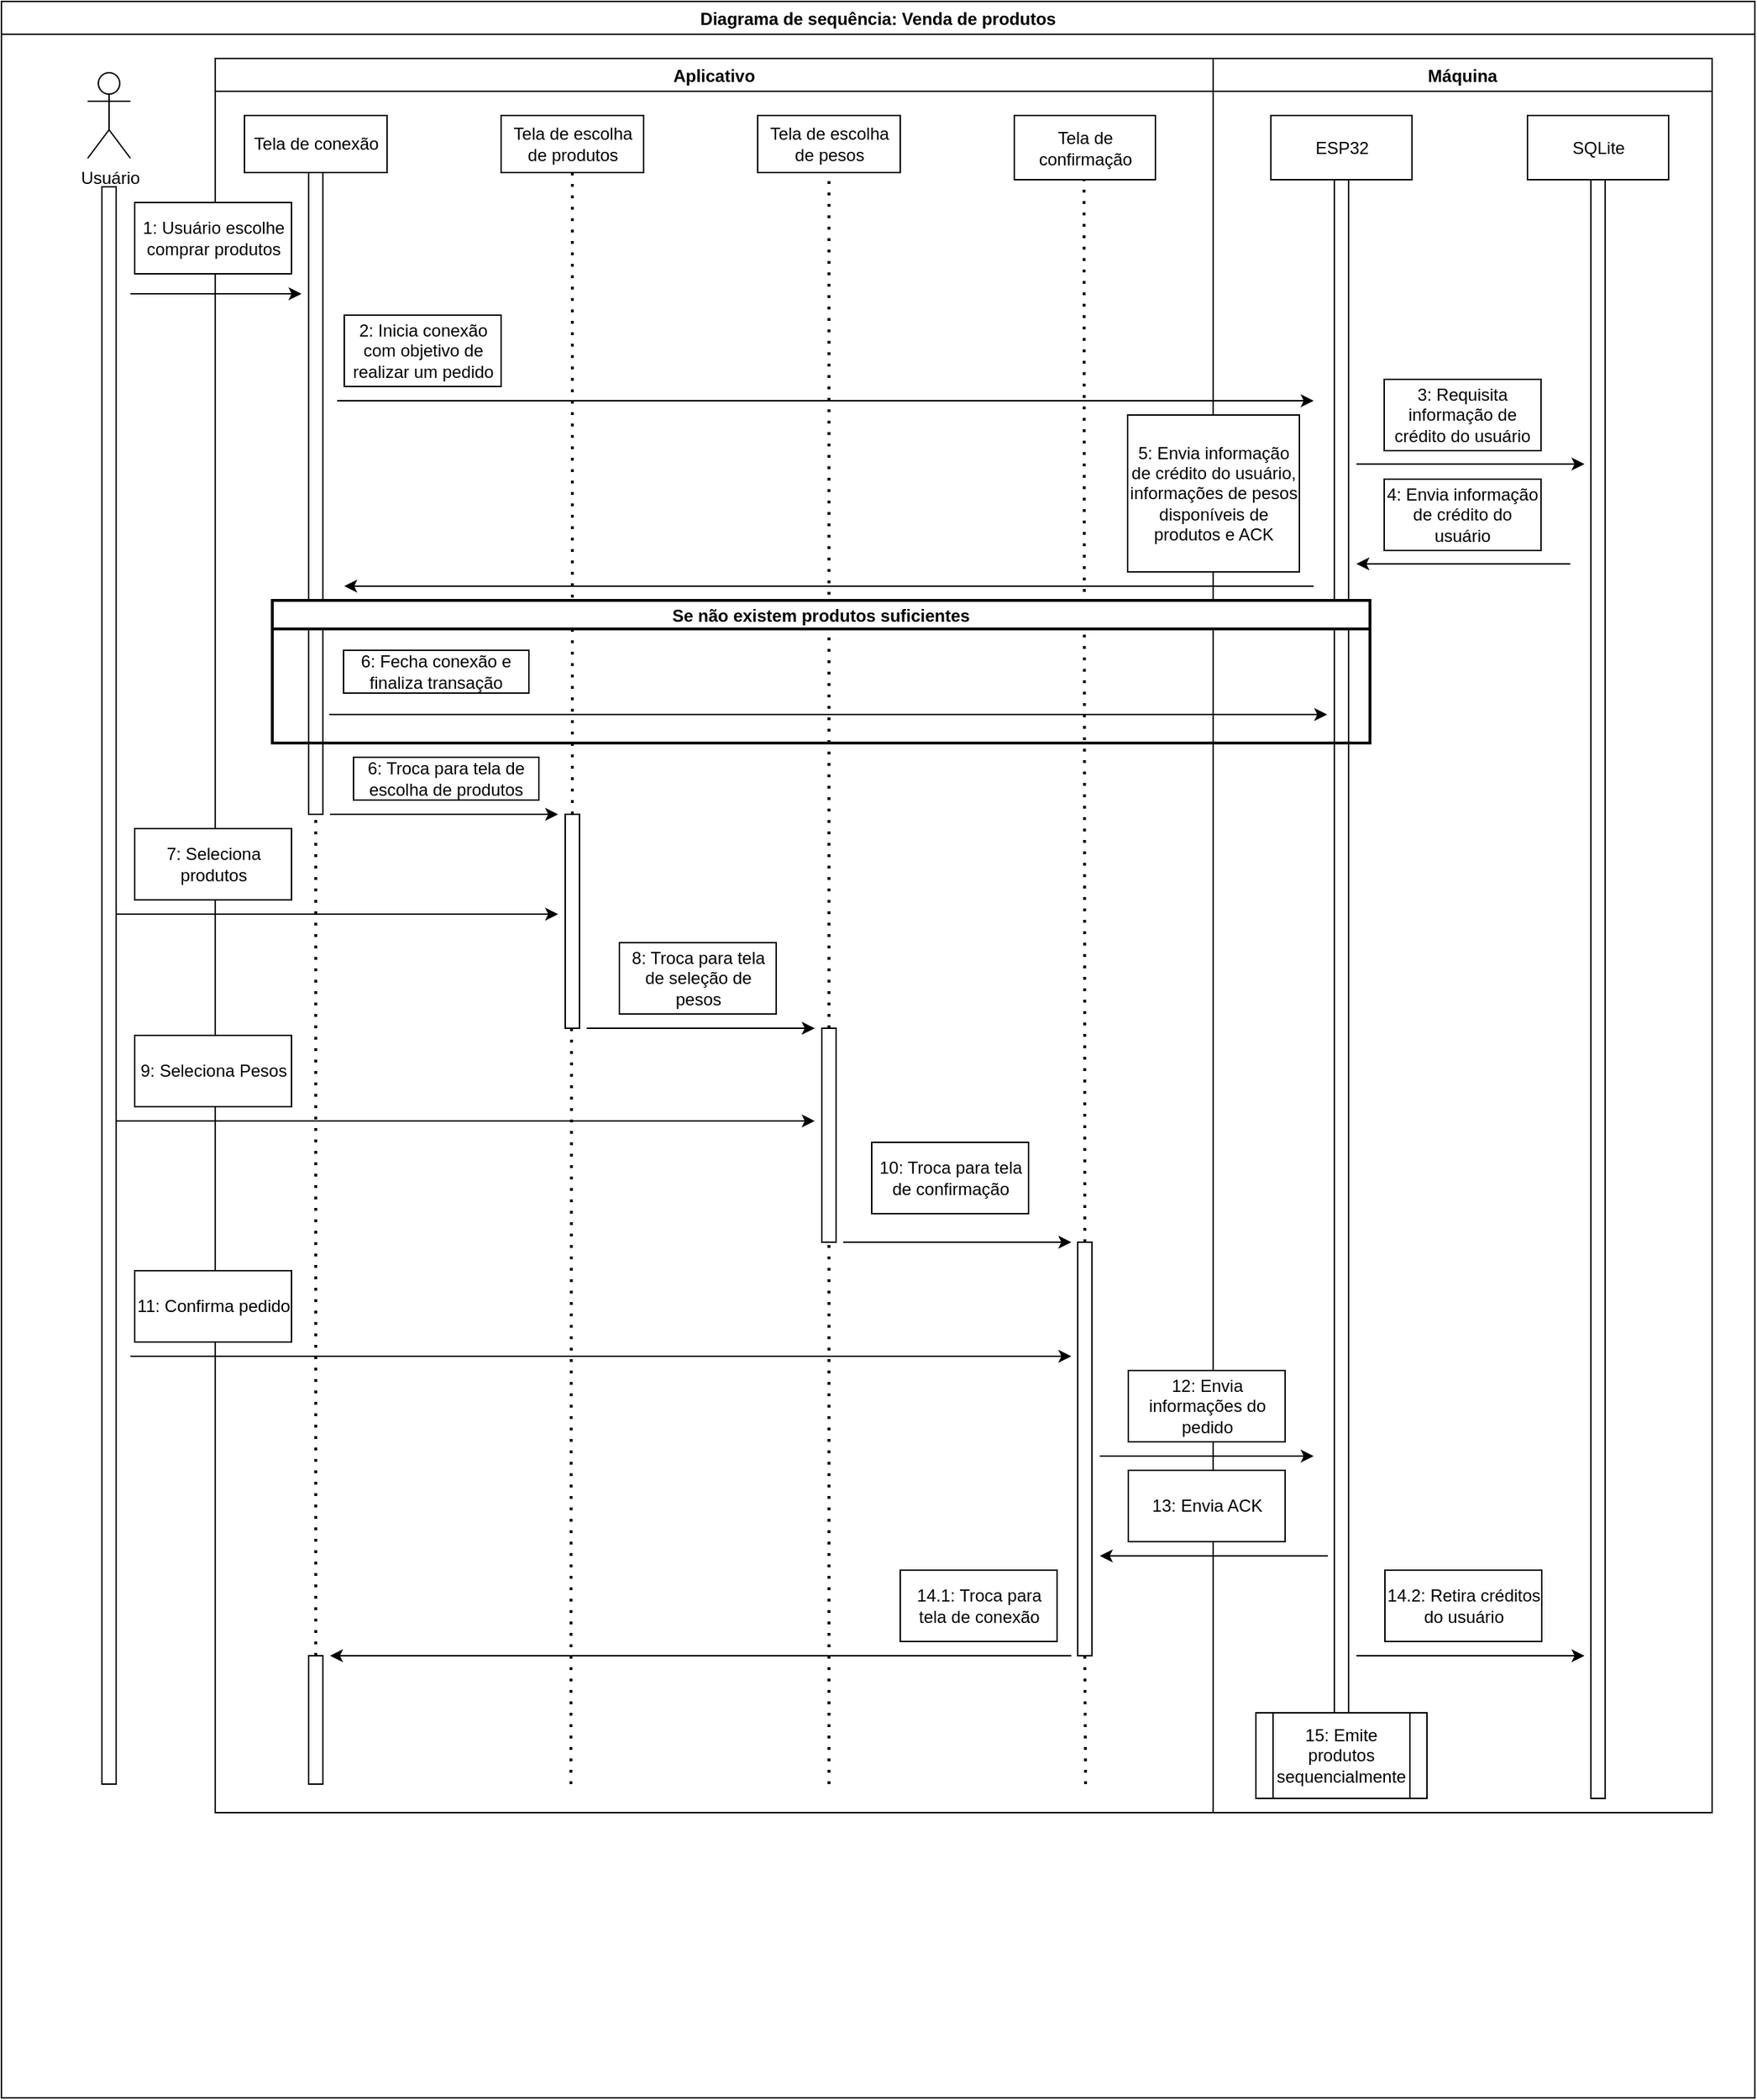 <mxfile version="17.4.2" type="device"><diagram id="Yp1EYoUM_aCPPthsGW_I" name="Page-1"><mxGraphModel dx="1422" dy="1615" grid="1" gridSize="10" guides="1" tooltips="1" connect="1" arrows="1" fold="1" page="1" pageScale="1" pageWidth="700" pageHeight="750" math="0" shadow="0"><root><mxCell id="0"/><mxCell id="1" parent="0"/><mxCell id="CkIpjcjl6cpS81yRVlrR-56" value="Diagrama de sequência: Venda de produtos" style="swimlane;" parent="1" vertex="1"><mxGeometry y="-10" width="1230" height="1470" as="geometry"/></mxCell><mxCell id="CkIpjcjl6cpS81yRVlrR-14" value="" style="rounded=0;whiteSpace=wrap;html=1;" parent="CkIpjcjl6cpS81yRVlrR-56" vertex="1"><mxGeometry x="935" y="125" width="10" height="1075" as="geometry"/></mxCell><mxCell id="CkIpjcjl6cpS81yRVlrR-31" value="" style="endArrow=none;dashed=1;html=1;dashPattern=1 3;strokeWidth=2;rounded=0;entryX=0.5;entryY=1;entryDx=0;entryDy=0;exitX=0.5;exitY=0;exitDx=0;exitDy=0;" parent="CkIpjcjl6cpS81yRVlrR-56" source="CkIpjcjl6cpS81yRVlrR-30" target="CkIpjcjl6cpS81yRVlrR-4" edge="1"><mxGeometry width="50" height="50" relative="1" as="geometry"><mxPoint x="640.5" y="580" as="sourcePoint"/><mxPoint x="690.5" y="530" as="targetPoint"/></mxGeometry></mxCell><mxCell id="CkIpjcjl6cpS81yRVlrR-37" value="" style="endArrow=none;dashed=1;html=1;dashPattern=1 3;strokeWidth=2;rounded=0;entryX=0.5;entryY=1;entryDx=0;entryDy=0;exitX=0.5;exitY=0;exitDx=0;exitDy=0;" parent="CkIpjcjl6cpS81yRVlrR-56" source="CkIpjcjl6cpS81yRVlrR-36" edge="1"><mxGeometry width="50" height="50" relative="1" as="geometry"><mxPoint x="759.41" y="720" as="sourcePoint"/><mxPoint x="759.41" y="120" as="targetPoint"/></mxGeometry></mxCell><mxCell id="CkIpjcjl6cpS81yRVlrR-24" value="" style="endArrow=none;dashed=1;html=1;dashPattern=1 3;strokeWidth=2;rounded=0;entryX=0.5;entryY=1;entryDx=0;entryDy=0;" parent="CkIpjcjl6cpS81yRVlrR-56" target="CkIpjcjl6cpS81yRVlrR-3" edge="1"><mxGeometry width="50" height="50" relative="1" as="geometry"><mxPoint x="400.5" y="570" as="sourcePoint"/><mxPoint x="590.5" y="440" as="targetPoint"/></mxGeometry></mxCell><mxCell id="CkIpjcjl6cpS81yRVlrR-61" value="Máquina" style="swimlane;" parent="CkIpjcjl6cpS81yRVlrR-56" vertex="1"><mxGeometry x="850" y="40" width="350" height="1230" as="geometry"/></mxCell><mxCell id="CkIpjcjl6cpS81yRVlrR-16" value="3: Requisita informação de crédito do usuário" style="rounded=0;whiteSpace=wrap;html=1;" parent="CkIpjcjl6cpS81yRVlrR-61" vertex="1"><mxGeometry x="120" y="225" width="110" height="50" as="geometry"/></mxCell><mxCell id="CkIpjcjl6cpS81yRVlrR-18" value="4: Envia informação de crédito do usuário" style="rounded=0;whiteSpace=wrap;html=1;" parent="CkIpjcjl6cpS81yRVlrR-61" vertex="1"><mxGeometry x="120" y="295" width="110" height="50" as="geometry"/></mxCell><mxCell id="CkIpjcjl6cpS81yRVlrR-19" value="" style="endArrow=classic;html=1;rounded=0;" parent="CkIpjcjl6cpS81yRVlrR-61" edge="1"><mxGeometry width="50" height="50" relative="1" as="geometry"><mxPoint x="250.5" y="354.38" as="sourcePoint"/><mxPoint x="100.5" y="354.38" as="targetPoint"/></mxGeometry></mxCell><mxCell id="CkIpjcjl6cpS81yRVlrR-17" value="" style="endArrow=classic;html=1;rounded=0;" parent="CkIpjcjl6cpS81yRVlrR-61" edge="1"><mxGeometry width="50" height="50" relative="1" as="geometry"><mxPoint x="100.5" y="284.38" as="sourcePoint"/><mxPoint x="260.5" y="284.38" as="targetPoint"/></mxGeometry></mxCell><mxCell id="CkIpjcjl6cpS81yRVlrR-59" value="Aplicativo" style="swimlane;" parent="CkIpjcjl6cpS81yRVlrR-56" vertex="1"><mxGeometry x="150" y="40" width="700" height="1230" as="geometry"/></mxCell><mxCell id="CkIpjcjl6cpS81yRVlrR-20" value="5: Envia informação de crédito do usuário, informações de pesos disponíveis de produtos e ACK" style="rounded=0;whiteSpace=wrap;html=1;" parent="CkIpjcjl6cpS81yRVlrR-59" vertex="1"><mxGeometry x="640" y="250" width="120.5" height="110" as="geometry"/></mxCell><mxCell id="CkIpjcjl6cpS81yRVlrR-21" value="" style="endArrow=classic;html=1;rounded=0;" parent="CkIpjcjl6cpS81yRVlrR-59" edge="1"><mxGeometry width="50" height="50" relative="1" as="geometry"><mxPoint x="770.5" y="370" as="sourcePoint"/><mxPoint x="90.5" y="370" as="targetPoint"/></mxGeometry></mxCell><mxCell id="CkIpjcjl6cpS81yRVlrR-10" value="" style="rounded=0;whiteSpace=wrap;html=1;" parent="CkIpjcjl6cpS81yRVlrR-59" vertex="1"><mxGeometry x="65.5" y="80" width="10" height="450" as="geometry"/></mxCell><mxCell id="CkIpjcjl6cpS81yRVlrR-25" value="" style="rounded=0;whiteSpace=wrap;html=1;" parent="CkIpjcjl6cpS81yRVlrR-59" vertex="1"><mxGeometry x="245.5" y="530" width="10" height="150" as="geometry"/></mxCell><mxCell id="CkIpjcjl6cpS81yRVlrR-22" value="6: Troca para tela de escolha de produtos" style="rounded=0;whiteSpace=wrap;html=1;" parent="CkIpjcjl6cpS81yRVlrR-59" vertex="1"><mxGeometry x="97" y="490" width="130" height="30" as="geometry"/></mxCell><mxCell id="sTAr-HvkeZ-XtDO3QAVs-3" value="Se não existem produtos suficientes" style="swimlane;rounded=0;strokeWidth=2;swimlaneLine=1;startSize=20;" vertex="1" parent="CkIpjcjl6cpS81yRVlrR-59"><mxGeometry x="40" y="380" width="770" height="100" as="geometry"/></mxCell><mxCell id="sTAr-HvkeZ-XtDO3QAVs-7" value="" style="endArrow=classic;html=1;rounded=0;edgeStyle=orthogonalEdgeStyle;" edge="1" parent="sTAr-HvkeZ-XtDO3QAVs-3"><mxGeometry width="50" height="50" relative="1" as="geometry"><mxPoint x="40" y="80" as="sourcePoint"/><mxPoint x="740" y="80" as="targetPoint"/></mxGeometry></mxCell><mxCell id="sTAr-HvkeZ-XtDO3QAVs-6" value="6: Fecha conexão e finaliza transação" style="rounded=0;whiteSpace=wrap;html=1;" vertex="1" parent="sTAr-HvkeZ-XtDO3QAVs-3"><mxGeometry x="50" y="35" width="130" height="30" as="geometry"/></mxCell><mxCell id="CkIpjcjl6cpS81yRVlrR-1" value="Usuário" style="shape=umlActor;verticalLabelPosition=bottom;verticalAlign=top;html=1;outlineConnect=0;" parent="CkIpjcjl6cpS81yRVlrR-56" vertex="1"><mxGeometry x="60.5" y="50" width="30" height="60" as="geometry"/></mxCell><mxCell id="CkIpjcjl6cpS81yRVlrR-2" value="Tela de conexão" style="rounded=0;whiteSpace=wrap;html=1;" parent="CkIpjcjl6cpS81yRVlrR-56" vertex="1"><mxGeometry x="170.5" y="80" width="100" height="40" as="geometry"/></mxCell><mxCell id="CkIpjcjl6cpS81yRVlrR-3" value="Tela de escolha de produtos" style="rounded=0;whiteSpace=wrap;html=1;" parent="CkIpjcjl6cpS81yRVlrR-56" vertex="1"><mxGeometry x="350.5" y="80" width="100" height="40" as="geometry"/></mxCell><mxCell id="CkIpjcjl6cpS81yRVlrR-4" value="Tela de escolha de pesos" style="rounded=0;whiteSpace=wrap;html=1;" parent="CkIpjcjl6cpS81yRVlrR-56" vertex="1"><mxGeometry x="530.5" y="80" width="100" height="40" as="geometry"/></mxCell><mxCell id="CkIpjcjl6cpS81yRVlrR-5" value="Tela de confirmação" style="rounded=0;whiteSpace=wrap;html=1;" parent="CkIpjcjl6cpS81yRVlrR-56" vertex="1"><mxGeometry x="710.5" y="80" width="99" height="45" as="geometry"/></mxCell><mxCell id="CkIpjcjl6cpS81yRVlrR-6" value="ESP32" style="rounded=0;whiteSpace=wrap;html=1;" parent="CkIpjcjl6cpS81yRVlrR-56" vertex="1"><mxGeometry x="890.5" y="80" width="99" height="45" as="geometry"/></mxCell><mxCell id="CkIpjcjl6cpS81yRVlrR-7" value="SQLite" style="rounded=0;whiteSpace=wrap;html=1;" parent="CkIpjcjl6cpS81yRVlrR-56" vertex="1"><mxGeometry x="1070.5" y="80" width="99" height="45" as="geometry"/></mxCell><mxCell id="CkIpjcjl6cpS81yRVlrR-8" value="" style="rounded=0;whiteSpace=wrap;html=1;" parent="CkIpjcjl6cpS81yRVlrR-56" vertex="1"><mxGeometry x="70.5" y="130" width="10" height="1120" as="geometry"/></mxCell><mxCell id="CkIpjcjl6cpS81yRVlrR-9" value="1: Usuário escolhe comprar produtos" style="rounded=0;whiteSpace=wrap;html=1;" parent="CkIpjcjl6cpS81yRVlrR-56" vertex="1"><mxGeometry x="93.5" y="141" width="110" height="50" as="geometry"/></mxCell><mxCell id="CkIpjcjl6cpS81yRVlrR-11" value="" style="endArrow=classic;html=1;rounded=0;" parent="CkIpjcjl6cpS81yRVlrR-56" edge="1"><mxGeometry width="50" height="50" relative="1" as="geometry"><mxPoint x="90.5" y="205" as="sourcePoint"/><mxPoint x="210.5" y="205" as="targetPoint"/></mxGeometry></mxCell><mxCell id="CkIpjcjl6cpS81yRVlrR-12" value="2: Inicia conexão com objetivo de realizar um pedido" style="rounded=0;whiteSpace=wrap;html=1;" parent="CkIpjcjl6cpS81yRVlrR-56" vertex="1"><mxGeometry x="240.5" y="220" width="110" height="50" as="geometry"/></mxCell><mxCell id="CkIpjcjl6cpS81yRVlrR-13" value="" style="endArrow=classic;html=1;rounded=0;" parent="CkIpjcjl6cpS81yRVlrR-56" edge="1"><mxGeometry width="50" height="50" relative="1" as="geometry"><mxPoint x="235.5" y="280" as="sourcePoint"/><mxPoint x="920.5" y="280" as="targetPoint"/></mxGeometry></mxCell><mxCell id="CkIpjcjl6cpS81yRVlrR-15" value="" style="rounded=0;whiteSpace=wrap;html=1;" parent="CkIpjcjl6cpS81yRVlrR-56" vertex="1"><mxGeometry x="1115" y="125" width="10" height="1135" as="geometry"/></mxCell><mxCell id="CkIpjcjl6cpS81yRVlrR-23" value="" style="endArrow=classic;html=1;rounded=0;" parent="CkIpjcjl6cpS81yRVlrR-56" edge="1"><mxGeometry width="50" height="50" relative="1" as="geometry"><mxPoint x="230.5" y="570" as="sourcePoint"/><mxPoint x="390.5" y="570" as="targetPoint"/></mxGeometry></mxCell><mxCell id="CkIpjcjl6cpS81yRVlrR-26" value="7: Seleciona produtos" style="rounded=0;whiteSpace=wrap;html=1;" parent="CkIpjcjl6cpS81yRVlrR-56" vertex="1"><mxGeometry x="93.5" y="580" width="110" height="50" as="geometry"/></mxCell><mxCell id="CkIpjcjl6cpS81yRVlrR-27" value="" style="endArrow=classic;html=1;rounded=0;" parent="CkIpjcjl6cpS81yRVlrR-56" edge="1"><mxGeometry width="50" height="50" relative="1" as="geometry"><mxPoint x="80.5" y="640" as="sourcePoint"/><mxPoint x="390.5" y="640" as="targetPoint"/></mxGeometry></mxCell><mxCell id="CkIpjcjl6cpS81yRVlrR-28" value="8: Troca para tela de seleção de pesos" style="rounded=0;whiteSpace=wrap;html=1;" parent="CkIpjcjl6cpS81yRVlrR-56" vertex="1"><mxGeometry x="433.5" y="660" width="110" height="50" as="geometry"/></mxCell><mxCell id="CkIpjcjl6cpS81yRVlrR-29" value="" style="endArrow=classic;html=1;rounded=0;" parent="CkIpjcjl6cpS81yRVlrR-56" edge="1"><mxGeometry width="50" height="50" relative="1" as="geometry"><mxPoint x="410.5" y="720" as="sourcePoint"/><mxPoint x="570.5" y="720" as="targetPoint"/></mxGeometry></mxCell><mxCell id="CkIpjcjl6cpS81yRVlrR-30" value="" style="rounded=0;whiteSpace=wrap;html=1;" parent="CkIpjcjl6cpS81yRVlrR-56" vertex="1"><mxGeometry x="575.5" y="720" width="10" height="150" as="geometry"/></mxCell><mxCell id="CkIpjcjl6cpS81yRVlrR-32" value="9: Seleciona Pesos" style="rounded=0;whiteSpace=wrap;html=1;" parent="CkIpjcjl6cpS81yRVlrR-56" vertex="1"><mxGeometry x="93.5" y="725" width="110" height="50" as="geometry"/></mxCell><mxCell id="CkIpjcjl6cpS81yRVlrR-33" value="" style="endArrow=classic;html=1;rounded=0;" parent="CkIpjcjl6cpS81yRVlrR-56" edge="1"><mxGeometry width="50" height="50" relative="1" as="geometry"><mxPoint x="80.5" y="785" as="sourcePoint"/><mxPoint x="570.5" y="785" as="targetPoint"/></mxGeometry></mxCell><mxCell id="CkIpjcjl6cpS81yRVlrR-34" value="10: Troca para tela de confirmação" style="rounded=0;whiteSpace=wrap;html=1;" parent="CkIpjcjl6cpS81yRVlrR-56" vertex="1"><mxGeometry x="610.5" y="800" width="110" height="50" as="geometry"/></mxCell><mxCell id="CkIpjcjl6cpS81yRVlrR-35" value="" style="endArrow=classic;html=1;rounded=0;" parent="CkIpjcjl6cpS81yRVlrR-56" edge="1"><mxGeometry width="50" height="50" relative="1" as="geometry"><mxPoint x="590.5" y="870" as="sourcePoint"/><mxPoint x="750.5" y="870" as="targetPoint"/></mxGeometry></mxCell><mxCell id="CkIpjcjl6cpS81yRVlrR-36" value="" style="rounded=0;whiteSpace=wrap;html=1;" parent="CkIpjcjl6cpS81yRVlrR-56" vertex="1"><mxGeometry x="755" y="870" width="10" height="290" as="geometry"/></mxCell><mxCell id="CkIpjcjl6cpS81yRVlrR-38" value="11: Confirma pedido" style="rounded=0;whiteSpace=wrap;html=1;" parent="CkIpjcjl6cpS81yRVlrR-56" vertex="1"><mxGeometry x="93.5" y="890" width="110" height="50" as="geometry"/></mxCell><mxCell id="CkIpjcjl6cpS81yRVlrR-39" value="" style="endArrow=classic;html=1;rounded=0;" parent="CkIpjcjl6cpS81yRVlrR-56" edge="1"><mxGeometry width="50" height="50" relative="1" as="geometry"><mxPoint x="90.5" y="950" as="sourcePoint"/><mxPoint x="750.5" y="950" as="targetPoint"/></mxGeometry></mxCell><mxCell id="CkIpjcjl6cpS81yRVlrR-40" value="12: Envia informações do pedido" style="rounded=0;whiteSpace=wrap;html=1;" parent="CkIpjcjl6cpS81yRVlrR-56" vertex="1"><mxGeometry x="790.5" y="960" width="110" height="50" as="geometry"/></mxCell><mxCell id="CkIpjcjl6cpS81yRVlrR-41" value="" style="endArrow=classic;html=1;rounded=0;" parent="CkIpjcjl6cpS81yRVlrR-56" edge="1"><mxGeometry width="50" height="50" relative="1" as="geometry"><mxPoint x="770.5" y="1020" as="sourcePoint"/><mxPoint x="920.5" y="1020" as="targetPoint"/></mxGeometry></mxCell><mxCell id="CkIpjcjl6cpS81yRVlrR-42" value="13: Envia ACK" style="rounded=0;whiteSpace=wrap;html=1;" parent="CkIpjcjl6cpS81yRVlrR-56" vertex="1"><mxGeometry x="790.5" y="1030" width="110" height="50" as="geometry"/></mxCell><mxCell id="CkIpjcjl6cpS81yRVlrR-43" value="" style="endArrow=classic;html=1;rounded=0;" parent="CkIpjcjl6cpS81yRVlrR-56" edge="1"><mxGeometry width="50" height="50" relative="1" as="geometry"><mxPoint x="930.5" y="1090" as="sourcePoint"/><mxPoint x="770.5" y="1090" as="targetPoint"/></mxGeometry></mxCell><mxCell id="CkIpjcjl6cpS81yRVlrR-44" value="15: Emite produtos sequencialmente" style="shape=process;whiteSpace=wrap;html=1;backgroundOutline=1;" parent="CkIpjcjl6cpS81yRVlrR-56" vertex="1"><mxGeometry x="880" y="1200" width="120" height="60" as="geometry"/></mxCell><mxCell id="CkIpjcjl6cpS81yRVlrR-45" value="14.1: Troca para tela de conexão" style="rounded=0;whiteSpace=wrap;html=1;" parent="CkIpjcjl6cpS81yRVlrR-56" vertex="1"><mxGeometry x="630.5" y="1100" width="110" height="50" as="geometry"/></mxCell><mxCell id="CkIpjcjl6cpS81yRVlrR-46" value="14.2: Retira créditos do usuário" style="rounded=0;whiteSpace=wrap;html=1;" parent="CkIpjcjl6cpS81yRVlrR-56" vertex="1"><mxGeometry x="970.5" y="1100" width="110" height="50" as="geometry"/></mxCell><mxCell id="CkIpjcjl6cpS81yRVlrR-47" value="" style="endArrow=classic;html=1;rounded=0;" parent="CkIpjcjl6cpS81yRVlrR-56" edge="1"><mxGeometry width="50" height="50" relative="1" as="geometry"><mxPoint x="950.5" y="1160" as="sourcePoint"/><mxPoint x="1110.5" y="1160" as="targetPoint"/></mxGeometry></mxCell><mxCell id="CkIpjcjl6cpS81yRVlrR-50" value="" style="rounded=0;whiteSpace=wrap;html=1;" parent="CkIpjcjl6cpS81yRVlrR-56" vertex="1"><mxGeometry x="215.5" y="1160" width="10" height="90" as="geometry"/></mxCell><mxCell id="CkIpjcjl6cpS81yRVlrR-51" value="" style="endArrow=none;dashed=1;html=1;dashPattern=1 3;strokeWidth=2;rounded=0;entryX=0.5;entryY=1;entryDx=0;entryDy=0;exitX=0.5;exitY=0;exitDx=0;exitDy=0;" parent="CkIpjcjl6cpS81yRVlrR-56" source="CkIpjcjl6cpS81yRVlrR-50" target="CkIpjcjl6cpS81yRVlrR-10" edge="1"><mxGeometry width="50" height="50" relative="1" as="geometry"><mxPoint x="420.5" y="880" as="sourcePoint"/><mxPoint x="470.5" y="830" as="targetPoint"/></mxGeometry></mxCell><mxCell id="CkIpjcjl6cpS81yRVlrR-52" value="" style="endArrow=none;dashed=1;html=1;dashPattern=1 3;strokeWidth=2;rounded=0;entryX=0.5;entryY=1;entryDx=0;entryDy=0;" parent="CkIpjcjl6cpS81yRVlrR-56" edge="1"><mxGeometry width="50" height="50" relative="1" as="geometry"><mxPoint x="399.5" y="1250" as="sourcePoint"/><mxPoint x="399.91" y="720" as="targetPoint"/></mxGeometry></mxCell><mxCell id="CkIpjcjl6cpS81yRVlrR-53" value="" style="endArrow=none;dashed=1;html=1;dashPattern=1 3;strokeWidth=2;rounded=0;entryX=0.5;entryY=1;entryDx=0;entryDy=0;" parent="CkIpjcjl6cpS81yRVlrR-56" target="CkIpjcjl6cpS81yRVlrR-30" edge="1"><mxGeometry width="50" height="50" relative="1" as="geometry"><mxPoint x="580.5" y="1250" as="sourcePoint"/><mxPoint x="240.5" y="590" as="targetPoint"/></mxGeometry></mxCell><mxCell id="CkIpjcjl6cpS81yRVlrR-54" value="" style="endArrow=none;dashed=1;html=1;dashPattern=1 3;strokeWidth=2;rounded=0;entryX=0.5;entryY=1;entryDx=0;entryDy=0;" parent="CkIpjcjl6cpS81yRVlrR-56" target="CkIpjcjl6cpS81yRVlrR-36" edge="1"><mxGeometry width="50" height="50" relative="1" as="geometry"><mxPoint x="760.5" y="1250" as="sourcePoint"/><mxPoint x="860.5" y="990" as="targetPoint"/></mxGeometry></mxCell><mxCell id="CkIpjcjl6cpS81yRVlrR-55" value="" style="endArrow=classic;html=1;rounded=0;" parent="CkIpjcjl6cpS81yRVlrR-56" edge="1"><mxGeometry width="50" height="50" relative="1" as="geometry"><mxPoint x="750.5" y="1160" as="sourcePoint"/><mxPoint x="230.5" y="1160" as="targetPoint"/></mxGeometry></mxCell></root></mxGraphModel></diagram></mxfile>